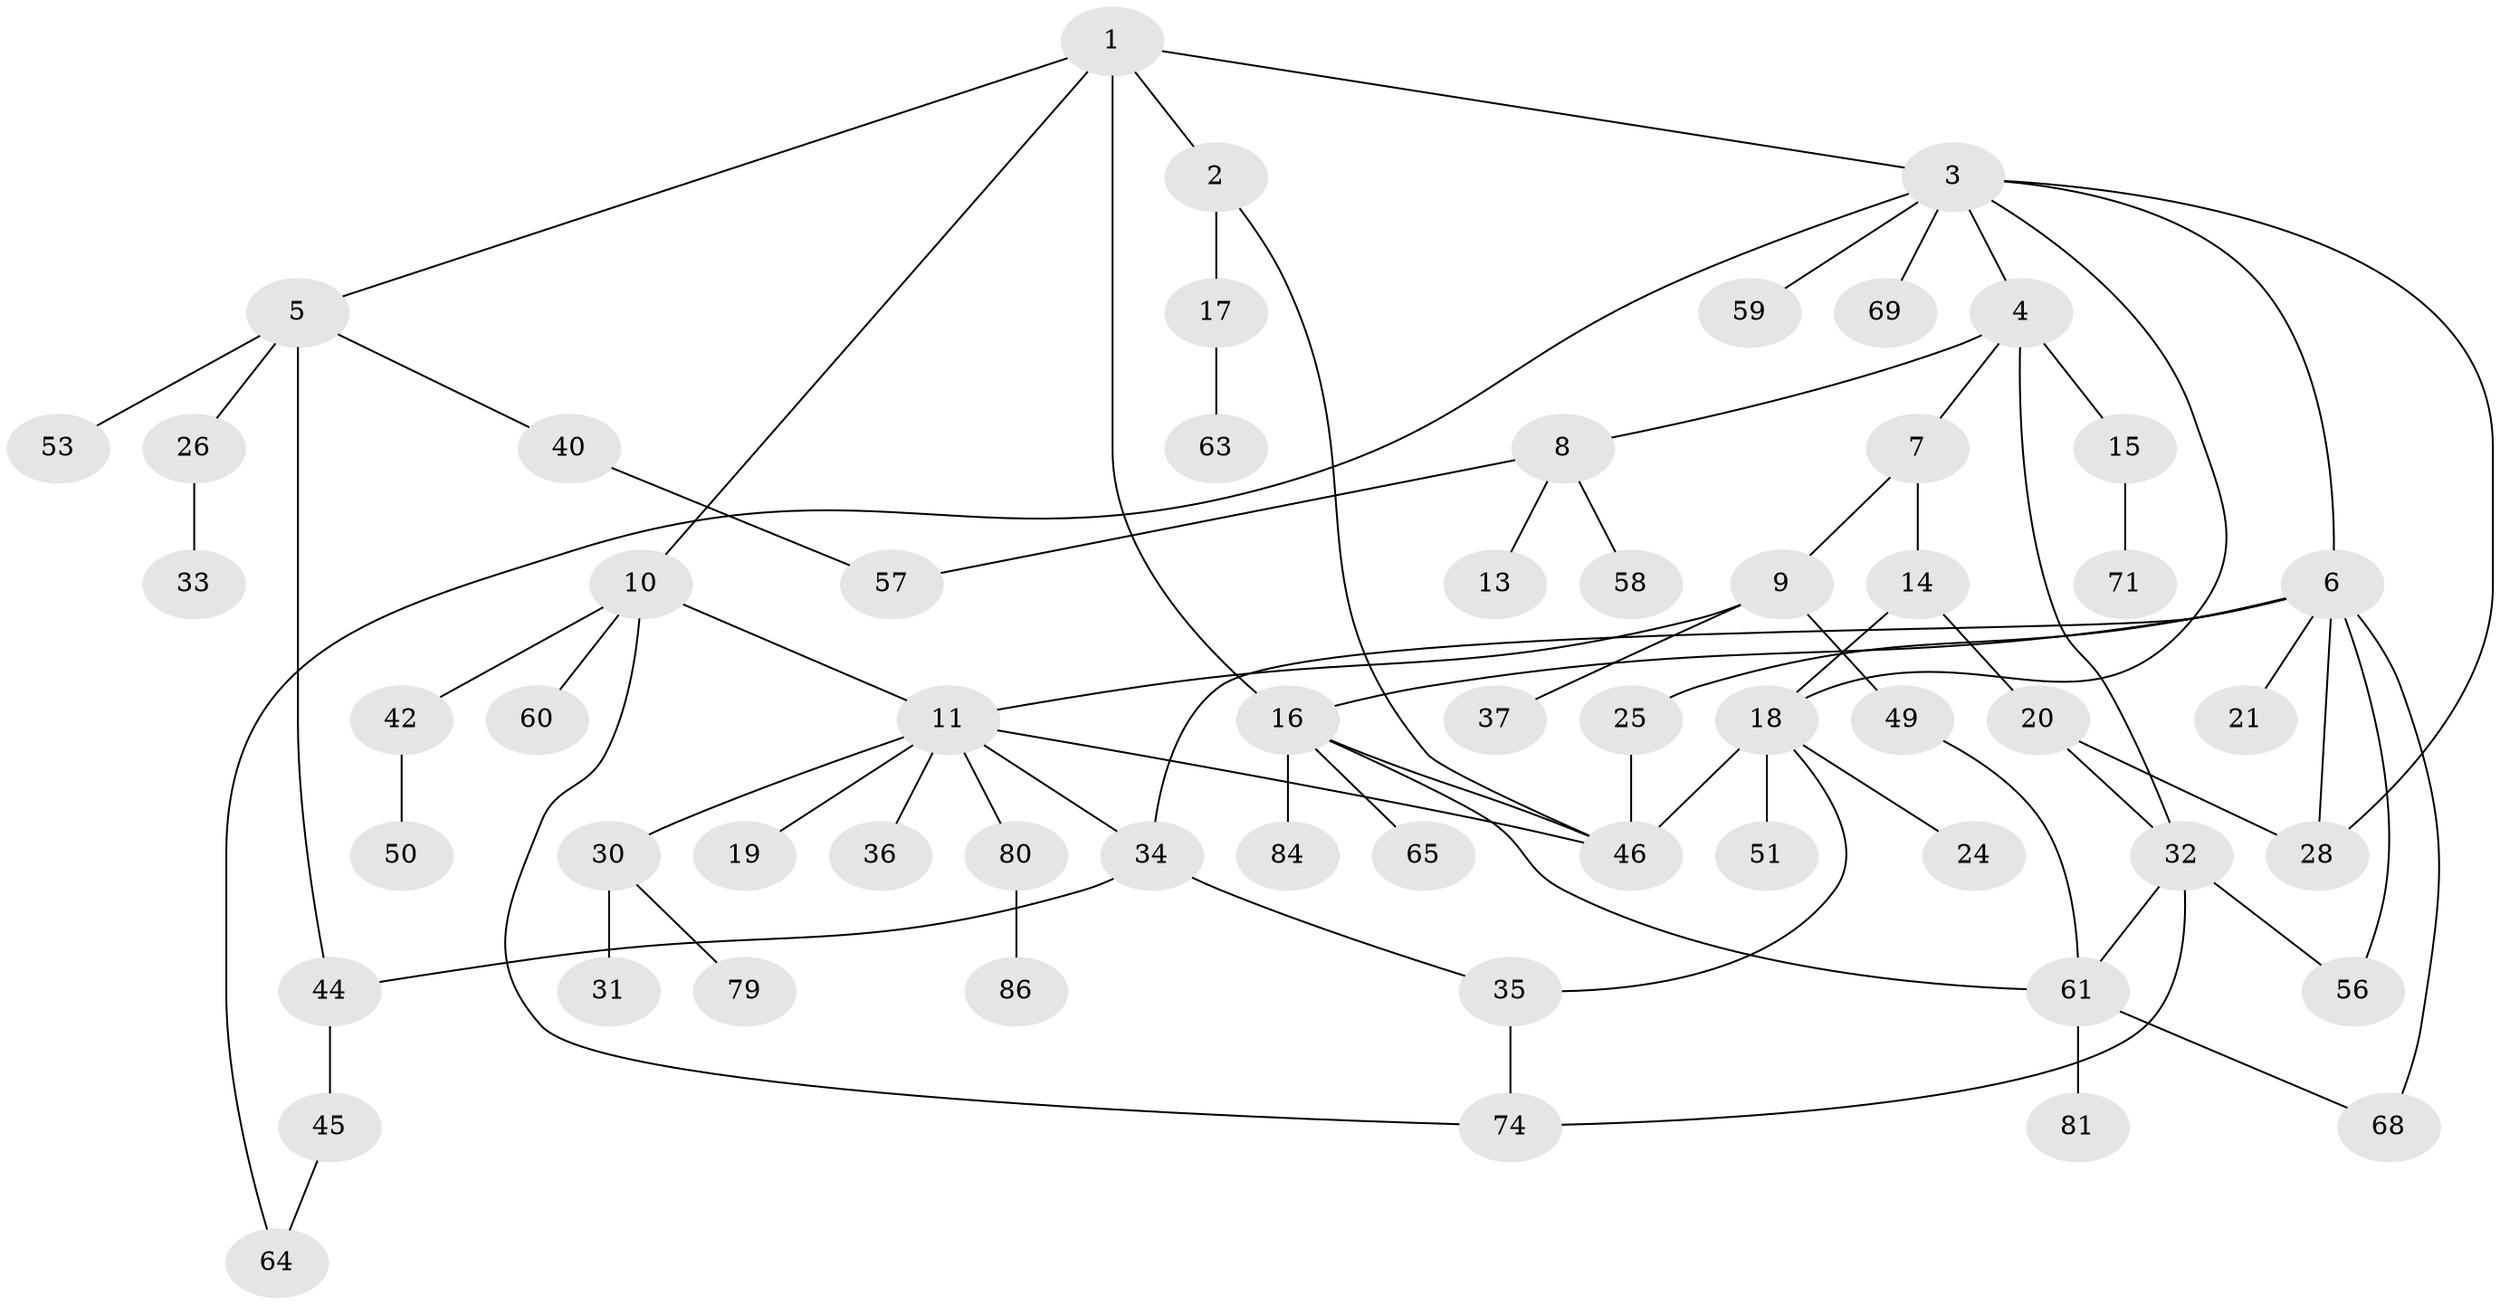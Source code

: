 // Generated by graph-tools (version 1.1) at 2025/23/03/03/25 07:23:32]
// undirected, 59 vertices, 79 edges
graph export_dot {
graph [start="1"]
  node [color=gray90,style=filled];
  1 [super="+52"];
  2 [super="+77"];
  3 [super="+12"];
  4 [super="+43"];
  5 [super="+39"];
  6 [super="+22"];
  7;
  8 [super="+88"];
  9 [super="+87"];
  10 [super="+55"];
  11 [super="+23"];
  13;
  14 [super="+54"];
  15;
  16 [super="+27"];
  17;
  18 [super="+78"];
  19;
  20 [super="+47"];
  21;
  24;
  25;
  26 [super="+29"];
  28 [super="+70"];
  30 [super="+41"];
  31;
  32 [super="+38"];
  33 [super="+66"];
  34;
  35 [super="+76"];
  36 [super="+48"];
  37;
  40;
  42 [super="+72"];
  44 [super="+83"];
  45;
  46 [super="+73"];
  49;
  50;
  51 [super="+82"];
  53;
  56 [super="+67"];
  57;
  58;
  59;
  60;
  61 [super="+62"];
  63;
  64;
  65;
  68;
  69;
  71;
  74 [super="+75"];
  79;
  80 [super="+85"];
  81;
  84;
  86;
  1 -- 2;
  1 -- 3;
  1 -- 5;
  1 -- 10;
  1 -- 16;
  2 -- 17;
  2 -- 46;
  3 -- 4;
  3 -- 6;
  3 -- 18;
  3 -- 28;
  3 -- 59;
  3 -- 69;
  3 -- 64;
  4 -- 7;
  4 -- 8;
  4 -- 15;
  4 -- 32;
  5 -- 26;
  5 -- 40;
  5 -- 53;
  5 -- 44;
  6 -- 21;
  6 -- 68;
  6 -- 56;
  6 -- 25;
  6 -- 34;
  6 -- 16;
  6 -- 28;
  7 -- 9;
  7 -- 14;
  8 -- 13;
  8 -- 58;
  8 -- 57;
  9 -- 11;
  9 -- 37;
  9 -- 49 [weight=2];
  10 -- 42;
  10 -- 60;
  10 -- 74;
  10 -- 11;
  11 -- 19;
  11 -- 36;
  11 -- 80;
  11 -- 34;
  11 -- 30;
  11 -- 46;
  14 -- 20;
  14 -- 18;
  15 -- 71;
  16 -- 61;
  16 -- 84;
  16 -- 65;
  16 -- 46;
  17 -- 63;
  18 -- 24;
  18 -- 51;
  18 -- 35;
  18 -- 46;
  20 -- 32;
  20 -- 28;
  25 -- 46;
  26 -- 33;
  30 -- 31;
  30 -- 79;
  32 -- 61;
  32 -- 56;
  32 -- 74;
  34 -- 35;
  34 -- 44;
  35 -- 74;
  40 -- 57;
  42 -- 50;
  44 -- 45;
  45 -- 64;
  49 -- 61;
  61 -- 81;
  61 -- 68;
  80 -- 86;
}
